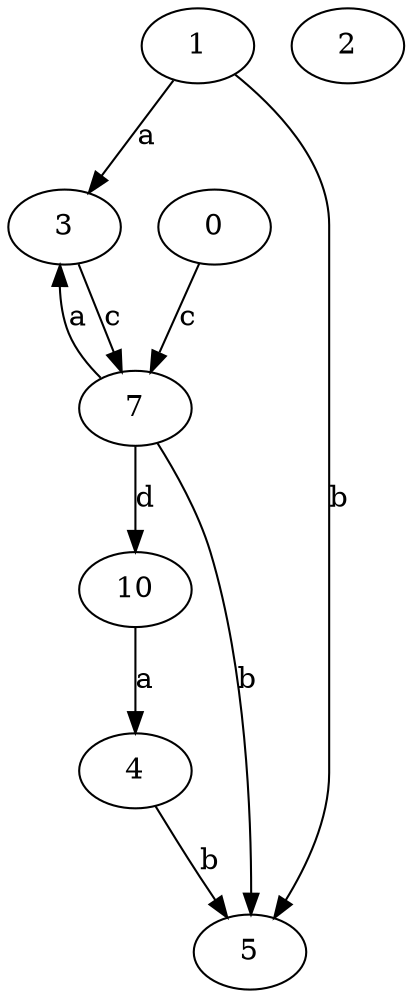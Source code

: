strict digraph  {
3;
4;
5;
0;
1;
7;
2;
10;
3 -> 7  [label=c];
4 -> 5  [label=b];
0 -> 7  [label=c];
1 -> 3  [label=a];
1 -> 5  [label=b];
7 -> 3  [label=a];
7 -> 5  [label=b];
7 -> 10  [label=d];
10 -> 4  [label=a];
}
